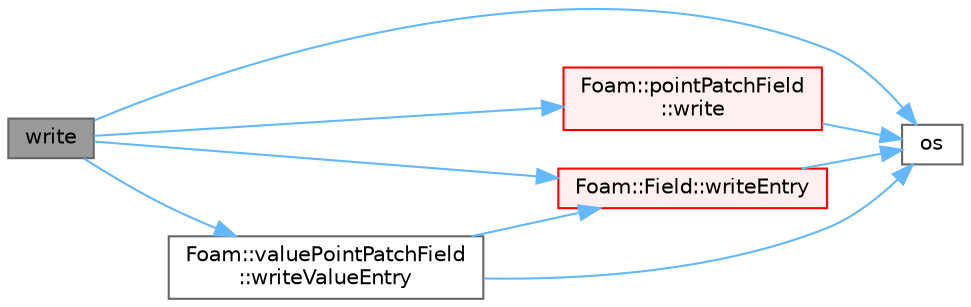 digraph "write"
{
 // LATEX_PDF_SIZE
  bgcolor="transparent";
  edge [fontname=Helvetica,fontsize=10,labelfontname=Helvetica,labelfontsize=10];
  node [fontname=Helvetica,fontsize=10,shape=box,height=0.2,width=0.4];
  rankdir="LR";
  Node1 [id="Node000001",label="write",height=0.2,width=0.4,color="gray40", fillcolor="grey60", style="filled", fontcolor="black",tooltip=" "];
  Node1 -> Node2 [id="edge1_Node000001_Node000002",color="steelblue1",style="solid",tooltip=" "];
  Node2 [id="Node000002",label="os",height=0.2,width=0.4,color="grey40", fillcolor="white", style="filled",URL="$faMeshWriteEdgesOBJ_8H.html#abea05d50bd7259b44f2002c0382ba13e",tooltip=" "];
  Node1 -> Node3 [id="edge2_Node000001_Node000003",color="steelblue1",style="solid",tooltip=" "];
  Node3 [id="Node000003",label="Foam::pointPatchField\l::write",height=0.2,width=0.4,color="red", fillcolor="#FFF0F0", style="filled",URL="$classFoam_1_1pointPatchField.html#a78cec3e4ecac4a89a3ad8d38f2ad21f5",tooltip=" "];
  Node3 -> Node2 [id="edge3_Node000003_Node000002",color="steelblue1",style="solid",tooltip=" "];
  Node1 -> Node17 [id="edge4_Node000001_Node000017",color="steelblue1",style="solid",tooltip=" "];
  Node17 [id="Node000017",label="Foam::Field::writeEntry",height=0.2,width=0.4,color="red", fillcolor="#FFF0F0", style="filled",URL="$classFoam_1_1Field.html#a7c03447f7f0471351fe57a41b62c8686",tooltip=" "];
  Node17 -> Node2 [id="edge5_Node000017_Node000002",color="steelblue1",style="solid",tooltip=" "];
  Node1 -> Node20 [id="edge6_Node000001_Node000020",color="steelblue1",style="solid",tooltip=" "];
  Node20 [id="Node000020",label="Foam::valuePointPatchField\l::writeValueEntry",height=0.2,width=0.4,color="grey40", fillcolor="white", style="filled",URL="$classFoam_1_1valuePointPatchField.html#a415d041be61058bca7b878182da103fa",tooltip=" "];
  Node20 -> Node2 [id="edge7_Node000020_Node000002",color="steelblue1",style="solid",tooltip=" "];
  Node20 -> Node17 [id="edge8_Node000020_Node000017",color="steelblue1",style="solid",tooltip=" "];
}
